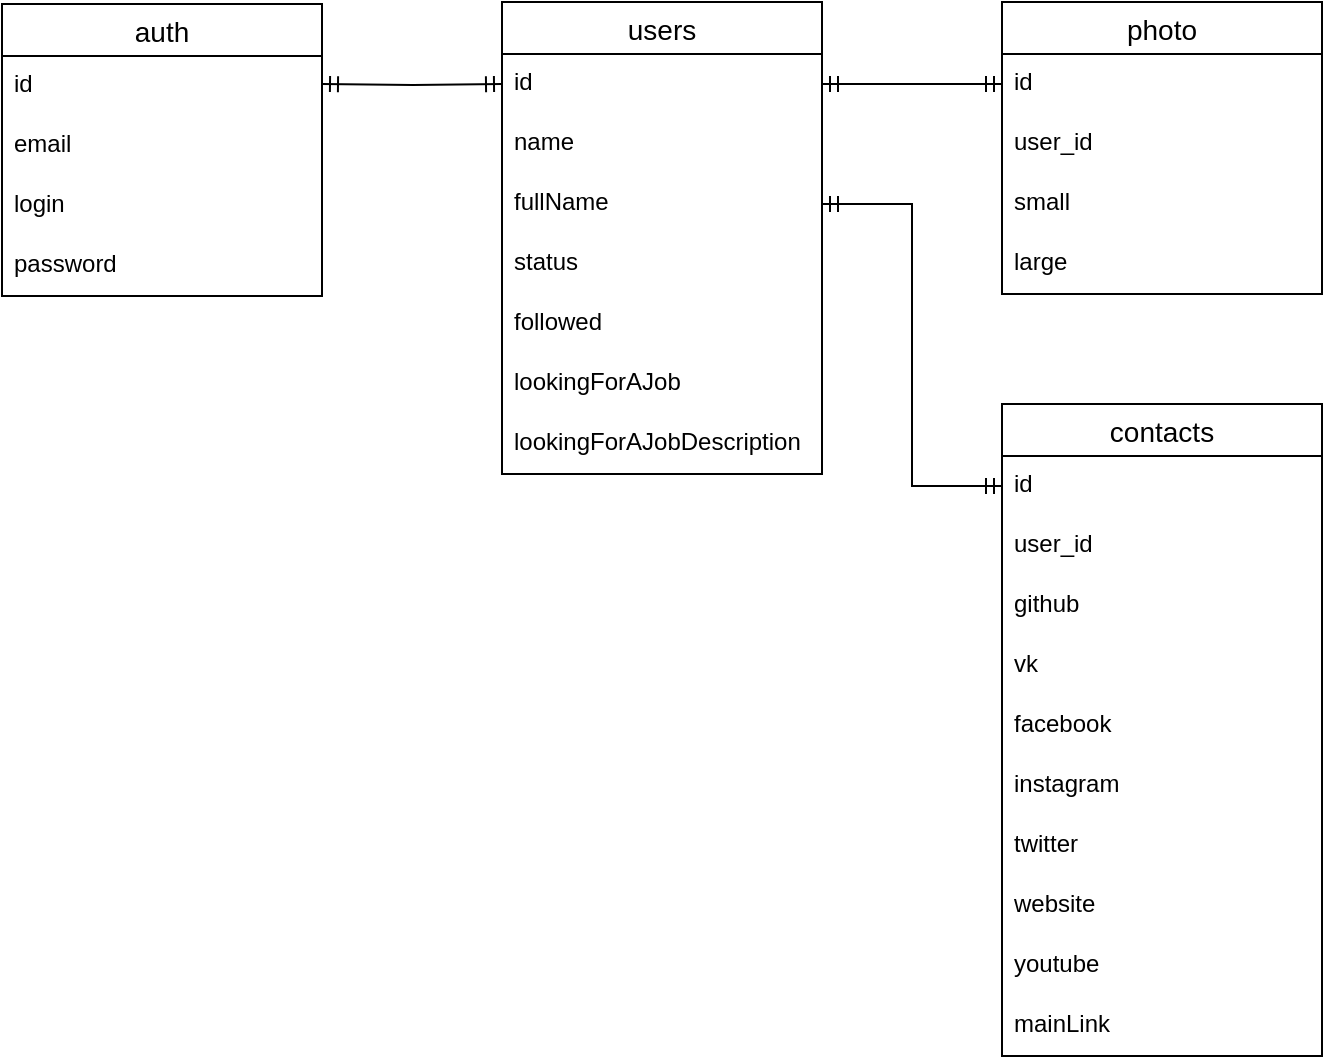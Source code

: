 <mxfile version="16.5.2" type="github">
  <diagram id="L0EVjOntZj4KLBLUaGcY" name="Page-1">
    <mxGraphModel dx="1360" dy="802" grid="1" gridSize="10" guides="1" tooltips="1" connect="1" arrows="1" fold="1" page="1" pageScale="1" pageWidth="2336" pageHeight="1654" math="0" shadow="0">
      <root>
        <mxCell id="0" />
        <mxCell id="1" parent="0" />
        <mxCell id="l9e0CgG5e3nvuBFvHLgp-1" value="users" style="swimlane;fontStyle=0;childLayout=stackLayout;horizontal=1;startSize=26;horizontalStack=0;resizeParent=1;resizeParentMax=0;resizeLast=0;collapsible=1;marginBottom=0;align=center;fontSize=14;" vertex="1" parent="1">
          <mxGeometry x="430" y="839" width="160" height="236" as="geometry">
            <mxRectangle x="400" y="1040" width="70" height="26" as="alternateBounds" />
          </mxGeometry>
        </mxCell>
        <mxCell id="l9e0CgG5e3nvuBFvHLgp-2" value="id" style="text;strokeColor=none;fillColor=none;spacingLeft=4;spacingRight=4;overflow=hidden;rotatable=0;points=[[0,0.5],[1,0.5]];portConstraint=eastwest;fontSize=12;" vertex="1" parent="l9e0CgG5e3nvuBFvHLgp-1">
          <mxGeometry y="26" width="160" height="30" as="geometry" />
        </mxCell>
        <mxCell id="l9e0CgG5e3nvuBFvHLgp-3" value="name" style="text;strokeColor=none;fillColor=none;spacingLeft=4;spacingRight=4;overflow=hidden;rotatable=0;points=[[0,0.5],[1,0.5]];portConstraint=eastwest;fontSize=12;" vertex="1" parent="l9e0CgG5e3nvuBFvHLgp-1">
          <mxGeometry y="56" width="160" height="30" as="geometry" />
        </mxCell>
        <mxCell id="l9e0CgG5e3nvuBFvHLgp-28" value="fullName" style="text;strokeColor=none;fillColor=none;spacingLeft=4;spacingRight=4;overflow=hidden;rotatable=0;points=[[0,0.5],[1,0.5]];portConstraint=eastwest;fontSize=12;" vertex="1" parent="l9e0CgG5e3nvuBFvHLgp-1">
          <mxGeometry y="86" width="160" height="30" as="geometry" />
        </mxCell>
        <mxCell id="l9e0CgG5e3nvuBFvHLgp-5" value="status" style="text;strokeColor=none;fillColor=none;spacingLeft=4;spacingRight=4;overflow=hidden;rotatable=0;points=[[0,0.5],[1,0.5]];portConstraint=eastwest;fontSize=12;" vertex="1" parent="l9e0CgG5e3nvuBFvHLgp-1">
          <mxGeometry y="116" width="160" height="30" as="geometry" />
        </mxCell>
        <mxCell id="l9e0CgG5e3nvuBFvHLgp-6" value="followed" style="text;strokeColor=none;fillColor=none;spacingLeft=4;spacingRight=4;overflow=hidden;rotatable=0;points=[[0,0.5],[1,0.5]];portConstraint=eastwest;fontSize=12;" vertex="1" parent="l9e0CgG5e3nvuBFvHLgp-1">
          <mxGeometry y="146" width="160" height="30" as="geometry" />
        </mxCell>
        <mxCell id="l9e0CgG5e3nvuBFvHLgp-26" value="lookingForAJob" style="text;strokeColor=none;fillColor=none;spacingLeft=4;spacingRight=4;overflow=hidden;rotatable=0;points=[[0,0.5],[1,0.5]];portConstraint=eastwest;fontSize=12;" vertex="1" parent="l9e0CgG5e3nvuBFvHLgp-1">
          <mxGeometry y="176" width="160" height="30" as="geometry" />
        </mxCell>
        <mxCell id="l9e0CgG5e3nvuBFvHLgp-27" value="lookingForAJobDescription" style="text;strokeColor=none;fillColor=none;spacingLeft=4;spacingRight=4;overflow=hidden;rotatable=0;points=[[0,0.5],[1,0.5]];portConstraint=eastwest;fontSize=12;" vertex="1" parent="l9e0CgG5e3nvuBFvHLgp-1">
          <mxGeometry y="206" width="160" height="30" as="geometry" />
        </mxCell>
        <mxCell id="l9e0CgG5e3nvuBFvHLgp-7" value="photo" style="swimlane;fontStyle=0;childLayout=stackLayout;horizontal=1;startSize=26;horizontalStack=0;resizeParent=1;resizeParentMax=0;resizeLast=0;collapsible=1;marginBottom=0;align=center;fontSize=14;" vertex="1" parent="1">
          <mxGeometry x="680" y="839" width="160" height="146" as="geometry" />
        </mxCell>
        <mxCell id="l9e0CgG5e3nvuBFvHLgp-8" value="id" style="text;strokeColor=none;fillColor=none;spacingLeft=4;spacingRight=4;overflow=hidden;rotatable=0;points=[[0,0.5],[1,0.5]];portConstraint=eastwest;fontSize=12;" vertex="1" parent="l9e0CgG5e3nvuBFvHLgp-7">
          <mxGeometry y="26" width="160" height="30" as="geometry" />
        </mxCell>
        <mxCell id="l9e0CgG5e3nvuBFvHLgp-11" value="user_id" style="text;strokeColor=none;fillColor=none;spacingLeft=4;spacingRight=4;overflow=hidden;rotatable=0;points=[[0,0.5],[1,0.5]];portConstraint=eastwest;fontSize=12;" vertex="1" parent="l9e0CgG5e3nvuBFvHLgp-7">
          <mxGeometry y="56" width="160" height="30" as="geometry" />
        </mxCell>
        <mxCell id="l9e0CgG5e3nvuBFvHLgp-9" value="small" style="text;strokeColor=none;fillColor=none;spacingLeft=4;spacingRight=4;overflow=hidden;rotatable=0;points=[[0,0.5],[1,0.5]];portConstraint=eastwest;fontSize=12;" vertex="1" parent="l9e0CgG5e3nvuBFvHLgp-7">
          <mxGeometry y="86" width="160" height="30" as="geometry" />
        </mxCell>
        <mxCell id="l9e0CgG5e3nvuBFvHLgp-10" value="large" style="text;strokeColor=none;fillColor=none;spacingLeft=4;spacingRight=4;overflow=hidden;rotatable=0;points=[[0,0.5],[1,0.5]];portConstraint=eastwest;fontSize=12;" vertex="1" parent="l9e0CgG5e3nvuBFvHLgp-7">
          <mxGeometry y="116" width="160" height="30" as="geometry" />
        </mxCell>
        <mxCell id="l9e0CgG5e3nvuBFvHLgp-12" value="" style="edgeStyle=orthogonalEdgeStyle;fontSize=12;html=1;endArrow=ERmandOne;startArrow=ERmandOne;rounded=0;exitX=1;exitY=0.5;exitDx=0;exitDy=0;entryX=0;entryY=0.5;entryDx=0;entryDy=0;" edge="1" parent="1" source="l9e0CgG5e3nvuBFvHLgp-2" target="l9e0CgG5e3nvuBFvHLgp-8">
          <mxGeometry width="100" height="100" relative="1" as="geometry">
            <mxPoint x="600" y="1260" as="sourcePoint" />
            <mxPoint x="700" y="1160" as="targetPoint" />
          </mxGeometry>
        </mxCell>
        <mxCell id="l9e0CgG5e3nvuBFvHLgp-15" value="auth" style="swimlane;fontStyle=0;childLayout=stackLayout;horizontal=1;startSize=26;horizontalStack=0;resizeParent=1;resizeParentMax=0;resizeLast=0;collapsible=1;marginBottom=0;align=center;fontSize=14;" vertex="1" parent="1">
          <mxGeometry x="180" y="840" width="160" height="146" as="geometry" />
        </mxCell>
        <mxCell id="l9e0CgG5e3nvuBFvHLgp-16" value="id" style="text;strokeColor=none;fillColor=none;spacingLeft=4;spacingRight=4;overflow=hidden;rotatable=0;points=[[0,0.5],[1,0.5]];portConstraint=eastwest;fontSize=12;" vertex="1" parent="l9e0CgG5e3nvuBFvHLgp-15">
          <mxGeometry y="26" width="160" height="30" as="geometry" />
        </mxCell>
        <mxCell id="l9e0CgG5e3nvuBFvHLgp-17" value="email" style="text;strokeColor=none;fillColor=none;spacingLeft=4;spacingRight=4;overflow=hidden;rotatable=0;points=[[0,0.5],[1,0.5]];portConstraint=eastwest;fontSize=12;" vertex="1" parent="l9e0CgG5e3nvuBFvHLgp-15">
          <mxGeometry y="56" width="160" height="30" as="geometry" />
        </mxCell>
        <mxCell id="l9e0CgG5e3nvuBFvHLgp-23" value="login" style="text;strokeColor=none;fillColor=none;spacingLeft=4;spacingRight=4;overflow=hidden;rotatable=0;points=[[0,0.5],[1,0.5]];portConstraint=eastwest;fontSize=12;" vertex="1" parent="l9e0CgG5e3nvuBFvHLgp-15">
          <mxGeometry y="86" width="160" height="30" as="geometry" />
        </mxCell>
        <mxCell id="l9e0CgG5e3nvuBFvHLgp-18" value="password" style="text;strokeColor=none;fillColor=none;spacingLeft=4;spacingRight=4;overflow=hidden;rotatable=0;points=[[0,0.5],[1,0.5]];portConstraint=eastwest;fontSize=12;" vertex="1" parent="l9e0CgG5e3nvuBFvHLgp-15">
          <mxGeometry y="116" width="160" height="30" as="geometry" />
        </mxCell>
        <mxCell id="l9e0CgG5e3nvuBFvHLgp-19" value="" style="edgeStyle=orthogonalEdgeStyle;fontSize=12;html=1;endArrow=ERmandOne;startArrow=ERmandOne;rounded=0;sketch=0;entryX=0;entryY=0.5;entryDx=0;entryDy=0;" edge="1" parent="1" target="l9e0CgG5e3nvuBFvHLgp-2">
          <mxGeometry width="100" height="100" relative="1" as="geometry">
            <mxPoint x="340" y="880" as="sourcePoint" />
            <mxPoint x="390" y="1080" as="targetPoint" />
          </mxGeometry>
        </mxCell>
        <mxCell id="l9e0CgG5e3nvuBFvHLgp-34" value="contacts" style="swimlane;fontStyle=0;childLayout=stackLayout;horizontal=1;startSize=26;horizontalStack=0;resizeParent=1;resizeParentMax=0;resizeLast=0;collapsible=1;marginBottom=0;align=center;fontSize=14;" vertex="1" parent="1">
          <mxGeometry x="680" y="1040" width="160" height="326" as="geometry" />
        </mxCell>
        <mxCell id="l9e0CgG5e3nvuBFvHLgp-35" value="id" style="text;strokeColor=none;fillColor=none;spacingLeft=4;spacingRight=4;overflow=hidden;rotatable=0;points=[[0,0.5],[1,0.5]];portConstraint=eastwest;fontSize=12;" vertex="1" parent="l9e0CgG5e3nvuBFvHLgp-34">
          <mxGeometry y="26" width="160" height="30" as="geometry" />
        </mxCell>
        <mxCell id="l9e0CgG5e3nvuBFvHLgp-36" value="user_id" style="text;strokeColor=none;fillColor=none;spacingLeft=4;spacingRight=4;overflow=hidden;rotatable=0;points=[[0,0.5],[1,0.5]];portConstraint=eastwest;fontSize=12;" vertex="1" parent="l9e0CgG5e3nvuBFvHLgp-34">
          <mxGeometry y="56" width="160" height="30" as="geometry" />
        </mxCell>
        <mxCell id="l9e0CgG5e3nvuBFvHLgp-37" value="github" style="text;strokeColor=none;fillColor=none;spacingLeft=4;spacingRight=4;overflow=hidden;rotatable=0;points=[[0,0.5],[1,0.5]];portConstraint=eastwest;fontSize=12;" vertex="1" parent="l9e0CgG5e3nvuBFvHLgp-34">
          <mxGeometry y="86" width="160" height="30" as="geometry" />
        </mxCell>
        <mxCell id="l9e0CgG5e3nvuBFvHLgp-40" value="vk" style="text;strokeColor=none;fillColor=none;spacingLeft=4;spacingRight=4;overflow=hidden;rotatable=0;points=[[0,0.5],[1,0.5]];portConstraint=eastwest;fontSize=12;" vertex="1" parent="l9e0CgG5e3nvuBFvHLgp-34">
          <mxGeometry y="116" width="160" height="30" as="geometry" />
        </mxCell>
        <mxCell id="l9e0CgG5e3nvuBFvHLgp-42" value="facebook" style="text;strokeColor=none;fillColor=none;spacingLeft=4;spacingRight=4;overflow=hidden;rotatable=0;points=[[0,0.5],[1,0.5]];portConstraint=eastwest;fontSize=12;" vertex="1" parent="l9e0CgG5e3nvuBFvHLgp-34">
          <mxGeometry y="146" width="160" height="30" as="geometry" />
        </mxCell>
        <mxCell id="l9e0CgG5e3nvuBFvHLgp-41" value="instagram" style="text;strokeColor=none;fillColor=none;spacingLeft=4;spacingRight=4;overflow=hidden;rotatable=0;points=[[0,0.5],[1,0.5]];portConstraint=eastwest;fontSize=12;" vertex="1" parent="l9e0CgG5e3nvuBFvHLgp-34">
          <mxGeometry y="176" width="160" height="30" as="geometry" />
        </mxCell>
        <mxCell id="l9e0CgG5e3nvuBFvHLgp-39" value="twitter" style="text;strokeColor=none;fillColor=none;spacingLeft=4;spacingRight=4;overflow=hidden;rotatable=0;points=[[0,0.5],[1,0.5]];portConstraint=eastwest;fontSize=12;" vertex="1" parent="l9e0CgG5e3nvuBFvHLgp-34">
          <mxGeometry y="206" width="160" height="30" as="geometry" />
        </mxCell>
        <mxCell id="l9e0CgG5e3nvuBFvHLgp-38" value="website" style="text;strokeColor=none;fillColor=none;spacingLeft=4;spacingRight=4;overflow=hidden;rotatable=0;points=[[0,0.5],[1,0.5]];portConstraint=eastwest;fontSize=12;" vertex="1" parent="l9e0CgG5e3nvuBFvHLgp-34">
          <mxGeometry y="236" width="160" height="30" as="geometry" />
        </mxCell>
        <mxCell id="l9e0CgG5e3nvuBFvHLgp-43" value="youtube" style="text;strokeColor=none;fillColor=none;spacingLeft=4;spacingRight=4;overflow=hidden;rotatable=0;points=[[0,0.5],[1,0.5]];portConstraint=eastwest;fontSize=12;" vertex="1" parent="l9e0CgG5e3nvuBFvHLgp-34">
          <mxGeometry y="266" width="160" height="30" as="geometry" />
        </mxCell>
        <mxCell id="l9e0CgG5e3nvuBFvHLgp-44" value="mainLink" style="text;strokeColor=none;fillColor=none;spacingLeft=4;spacingRight=4;overflow=hidden;rotatable=0;points=[[0,0.5],[1,0.5]];portConstraint=eastwest;fontSize=12;" vertex="1" parent="l9e0CgG5e3nvuBFvHLgp-34">
          <mxGeometry y="296" width="160" height="30" as="geometry" />
        </mxCell>
        <mxCell id="l9e0CgG5e3nvuBFvHLgp-45" value="" style="edgeStyle=elbowEdgeStyle;fontSize=12;html=1;endArrow=ERmandOne;startArrow=ERmandOne;sketch=0;exitX=1;exitY=0.5;exitDx=0;exitDy=0;entryX=0;entryY=0.5;entryDx=0;entryDy=0;shadow=0;rounded=0;strokeColor=default;ignoreEdge=0;flowAnimation=0;orthogonal=0;comic=0;endFill=1;anchorPointDirection=1;fixDash=0;arcSize=20;noJump=0;jumpStyle=none;startSize=6;" edge="1" parent="1" source="l9e0CgG5e3nvuBFvHLgp-28" target="l9e0CgG5e3nvuBFvHLgp-35">
          <mxGeometry width="100" height="100" relative="1" as="geometry">
            <mxPoint x="630" y="941" as="sourcePoint" />
            <mxPoint x="590" y="851" as="targetPoint" />
          </mxGeometry>
        </mxCell>
      </root>
    </mxGraphModel>
  </diagram>
</mxfile>

